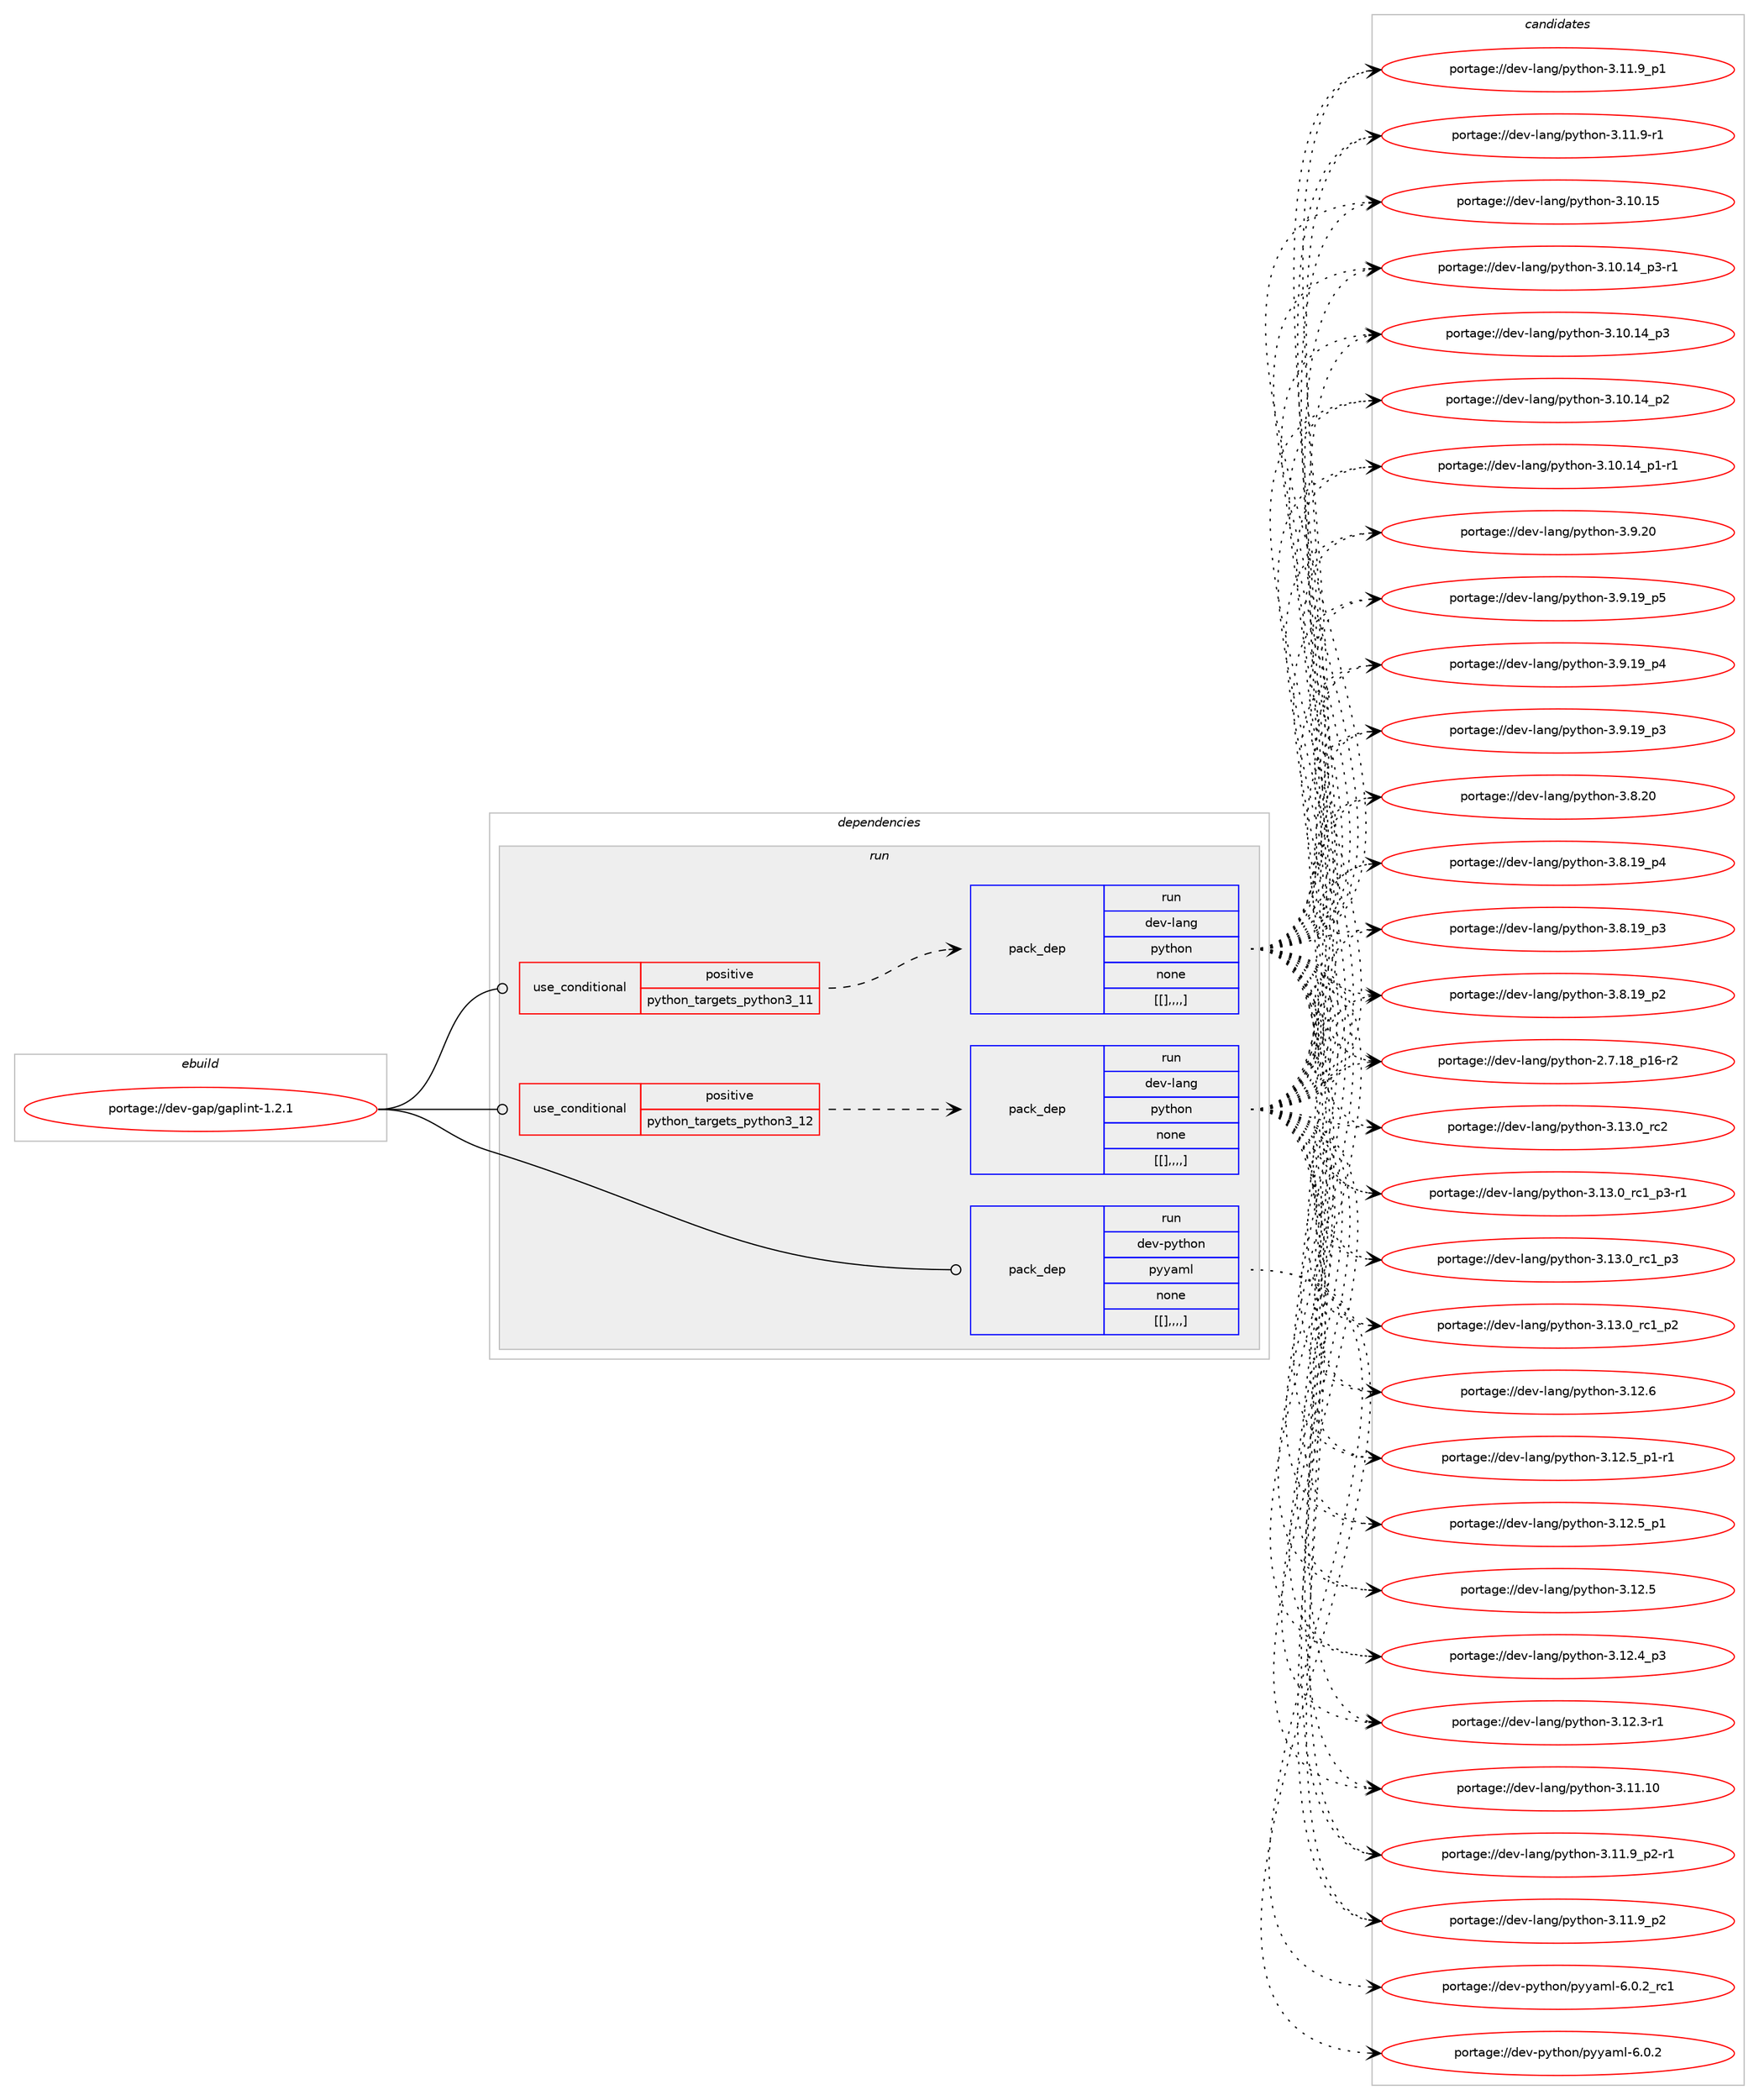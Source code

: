 digraph prolog {

# *************
# Graph options
# *************

newrank=true;
concentrate=true;
compound=true;
graph [rankdir=LR,fontname=Helvetica,fontsize=10,ranksep=1.5];#, ranksep=2.5, nodesep=0.2];
edge  [arrowhead=vee];
node  [fontname=Helvetica,fontsize=10];

# **********
# The ebuild
# **********

subgraph cluster_leftcol {
color=gray;
label=<<i>ebuild</i>>;
id [label="portage://dev-gap/gaplint-1.2.1", color=red, width=4, href="../dev-gap/gaplint-1.2.1.svg"];
}

# ****************
# The dependencies
# ****************

subgraph cluster_midcol {
color=gray;
label=<<i>dependencies</i>>;
subgraph cluster_compile {
fillcolor="#eeeeee";
style=filled;
label=<<i>compile</i>>;
}
subgraph cluster_compileandrun {
fillcolor="#eeeeee";
style=filled;
label=<<i>compile and run</i>>;
}
subgraph cluster_run {
fillcolor="#eeeeee";
style=filled;
label=<<i>run</i>>;
subgraph cond20426 {
dependency76406 [label=<<TABLE BORDER="0" CELLBORDER="1" CELLSPACING="0" CELLPADDING="4"><TR><TD ROWSPAN="3" CELLPADDING="10">use_conditional</TD></TR><TR><TD>positive</TD></TR><TR><TD>python_targets_python3_11</TD></TR></TABLE>>, shape=none, color=red];
subgraph pack55031 {
dependency76407 [label=<<TABLE BORDER="0" CELLBORDER="1" CELLSPACING="0" CELLPADDING="4" WIDTH="220"><TR><TD ROWSPAN="6" CELLPADDING="30">pack_dep</TD></TR><TR><TD WIDTH="110">run</TD></TR><TR><TD>dev-lang</TD></TR><TR><TD>python</TD></TR><TR><TD>none</TD></TR><TR><TD>[[],,,,]</TD></TR></TABLE>>, shape=none, color=blue];
}
dependency76406:e -> dependency76407:w [weight=20,style="dashed",arrowhead="vee"];
}
id:e -> dependency76406:w [weight=20,style="solid",arrowhead="odot"];
subgraph cond20427 {
dependency76408 [label=<<TABLE BORDER="0" CELLBORDER="1" CELLSPACING="0" CELLPADDING="4"><TR><TD ROWSPAN="3" CELLPADDING="10">use_conditional</TD></TR><TR><TD>positive</TD></TR><TR><TD>python_targets_python3_12</TD></TR></TABLE>>, shape=none, color=red];
subgraph pack55032 {
dependency76409 [label=<<TABLE BORDER="0" CELLBORDER="1" CELLSPACING="0" CELLPADDING="4" WIDTH="220"><TR><TD ROWSPAN="6" CELLPADDING="30">pack_dep</TD></TR><TR><TD WIDTH="110">run</TD></TR><TR><TD>dev-lang</TD></TR><TR><TD>python</TD></TR><TR><TD>none</TD></TR><TR><TD>[[],,,,]</TD></TR></TABLE>>, shape=none, color=blue];
}
dependency76408:e -> dependency76409:w [weight=20,style="dashed",arrowhead="vee"];
}
id:e -> dependency76408:w [weight=20,style="solid",arrowhead="odot"];
subgraph pack55033 {
dependency76410 [label=<<TABLE BORDER="0" CELLBORDER="1" CELLSPACING="0" CELLPADDING="4" WIDTH="220"><TR><TD ROWSPAN="6" CELLPADDING="30">pack_dep</TD></TR><TR><TD WIDTH="110">run</TD></TR><TR><TD>dev-python</TD></TR><TR><TD>pyyaml</TD></TR><TR><TD>none</TD></TR><TR><TD>[[],,,,]</TD></TR></TABLE>>, shape=none, color=blue];
}
id:e -> dependency76410:w [weight=20,style="solid",arrowhead="odot"];
}
}

# **************
# The candidates
# **************

subgraph cluster_choices {
rank=same;
color=gray;
label=<<i>candidates</i>>;

subgraph choice55031 {
color=black;
nodesep=1;
choice10010111845108971101034711212111610411111045514649514648951149950 [label="portage://dev-lang/python-3.13.0_rc2", color=red, width=4,href="../dev-lang/python-3.13.0_rc2.svg"];
choice1001011184510897110103471121211161041111104551464951464895114994995112514511449 [label="portage://dev-lang/python-3.13.0_rc1_p3-r1", color=red, width=4,href="../dev-lang/python-3.13.0_rc1_p3-r1.svg"];
choice100101118451089711010347112121116104111110455146495146489511499499511251 [label="portage://dev-lang/python-3.13.0_rc1_p3", color=red, width=4,href="../dev-lang/python-3.13.0_rc1_p3.svg"];
choice100101118451089711010347112121116104111110455146495146489511499499511250 [label="portage://dev-lang/python-3.13.0_rc1_p2", color=red, width=4,href="../dev-lang/python-3.13.0_rc1_p2.svg"];
choice10010111845108971101034711212111610411111045514649504654 [label="portage://dev-lang/python-3.12.6", color=red, width=4,href="../dev-lang/python-3.12.6.svg"];
choice1001011184510897110103471121211161041111104551464950465395112494511449 [label="portage://dev-lang/python-3.12.5_p1-r1", color=red, width=4,href="../dev-lang/python-3.12.5_p1-r1.svg"];
choice100101118451089711010347112121116104111110455146495046539511249 [label="portage://dev-lang/python-3.12.5_p1", color=red, width=4,href="../dev-lang/python-3.12.5_p1.svg"];
choice10010111845108971101034711212111610411111045514649504653 [label="portage://dev-lang/python-3.12.5", color=red, width=4,href="../dev-lang/python-3.12.5.svg"];
choice100101118451089711010347112121116104111110455146495046529511251 [label="portage://dev-lang/python-3.12.4_p3", color=red, width=4,href="../dev-lang/python-3.12.4_p3.svg"];
choice100101118451089711010347112121116104111110455146495046514511449 [label="portage://dev-lang/python-3.12.3-r1", color=red, width=4,href="../dev-lang/python-3.12.3-r1.svg"];
choice1001011184510897110103471121211161041111104551464949464948 [label="portage://dev-lang/python-3.11.10", color=red, width=4,href="../dev-lang/python-3.11.10.svg"];
choice1001011184510897110103471121211161041111104551464949465795112504511449 [label="portage://dev-lang/python-3.11.9_p2-r1", color=red, width=4,href="../dev-lang/python-3.11.9_p2-r1.svg"];
choice100101118451089711010347112121116104111110455146494946579511250 [label="portage://dev-lang/python-3.11.9_p2", color=red, width=4,href="../dev-lang/python-3.11.9_p2.svg"];
choice100101118451089711010347112121116104111110455146494946579511249 [label="portage://dev-lang/python-3.11.9_p1", color=red, width=4,href="../dev-lang/python-3.11.9_p1.svg"];
choice100101118451089711010347112121116104111110455146494946574511449 [label="portage://dev-lang/python-3.11.9-r1", color=red, width=4,href="../dev-lang/python-3.11.9-r1.svg"];
choice1001011184510897110103471121211161041111104551464948464953 [label="portage://dev-lang/python-3.10.15", color=red, width=4,href="../dev-lang/python-3.10.15.svg"];
choice100101118451089711010347112121116104111110455146494846495295112514511449 [label="portage://dev-lang/python-3.10.14_p3-r1", color=red, width=4,href="../dev-lang/python-3.10.14_p3-r1.svg"];
choice10010111845108971101034711212111610411111045514649484649529511251 [label="portage://dev-lang/python-3.10.14_p3", color=red, width=4,href="../dev-lang/python-3.10.14_p3.svg"];
choice10010111845108971101034711212111610411111045514649484649529511250 [label="portage://dev-lang/python-3.10.14_p2", color=red, width=4,href="../dev-lang/python-3.10.14_p2.svg"];
choice100101118451089711010347112121116104111110455146494846495295112494511449 [label="portage://dev-lang/python-3.10.14_p1-r1", color=red, width=4,href="../dev-lang/python-3.10.14_p1-r1.svg"];
choice10010111845108971101034711212111610411111045514657465048 [label="portage://dev-lang/python-3.9.20", color=red, width=4,href="../dev-lang/python-3.9.20.svg"];
choice100101118451089711010347112121116104111110455146574649579511253 [label="portage://dev-lang/python-3.9.19_p5", color=red, width=4,href="../dev-lang/python-3.9.19_p5.svg"];
choice100101118451089711010347112121116104111110455146574649579511252 [label="portage://dev-lang/python-3.9.19_p4", color=red, width=4,href="../dev-lang/python-3.9.19_p4.svg"];
choice100101118451089711010347112121116104111110455146574649579511251 [label="portage://dev-lang/python-3.9.19_p3", color=red, width=4,href="../dev-lang/python-3.9.19_p3.svg"];
choice10010111845108971101034711212111610411111045514656465048 [label="portage://dev-lang/python-3.8.20", color=red, width=4,href="../dev-lang/python-3.8.20.svg"];
choice100101118451089711010347112121116104111110455146564649579511252 [label="portage://dev-lang/python-3.8.19_p4", color=red, width=4,href="../dev-lang/python-3.8.19_p4.svg"];
choice100101118451089711010347112121116104111110455146564649579511251 [label="portage://dev-lang/python-3.8.19_p3", color=red, width=4,href="../dev-lang/python-3.8.19_p3.svg"];
choice100101118451089711010347112121116104111110455146564649579511250 [label="portage://dev-lang/python-3.8.19_p2", color=red, width=4,href="../dev-lang/python-3.8.19_p2.svg"];
choice100101118451089711010347112121116104111110455046554649569511249544511450 [label="portage://dev-lang/python-2.7.18_p16-r2", color=red, width=4,href="../dev-lang/python-2.7.18_p16-r2.svg"];
dependency76407:e -> choice10010111845108971101034711212111610411111045514649514648951149950:w [style=dotted,weight="100"];
dependency76407:e -> choice1001011184510897110103471121211161041111104551464951464895114994995112514511449:w [style=dotted,weight="100"];
dependency76407:e -> choice100101118451089711010347112121116104111110455146495146489511499499511251:w [style=dotted,weight="100"];
dependency76407:e -> choice100101118451089711010347112121116104111110455146495146489511499499511250:w [style=dotted,weight="100"];
dependency76407:e -> choice10010111845108971101034711212111610411111045514649504654:w [style=dotted,weight="100"];
dependency76407:e -> choice1001011184510897110103471121211161041111104551464950465395112494511449:w [style=dotted,weight="100"];
dependency76407:e -> choice100101118451089711010347112121116104111110455146495046539511249:w [style=dotted,weight="100"];
dependency76407:e -> choice10010111845108971101034711212111610411111045514649504653:w [style=dotted,weight="100"];
dependency76407:e -> choice100101118451089711010347112121116104111110455146495046529511251:w [style=dotted,weight="100"];
dependency76407:e -> choice100101118451089711010347112121116104111110455146495046514511449:w [style=dotted,weight="100"];
dependency76407:e -> choice1001011184510897110103471121211161041111104551464949464948:w [style=dotted,weight="100"];
dependency76407:e -> choice1001011184510897110103471121211161041111104551464949465795112504511449:w [style=dotted,weight="100"];
dependency76407:e -> choice100101118451089711010347112121116104111110455146494946579511250:w [style=dotted,weight="100"];
dependency76407:e -> choice100101118451089711010347112121116104111110455146494946579511249:w [style=dotted,weight="100"];
dependency76407:e -> choice100101118451089711010347112121116104111110455146494946574511449:w [style=dotted,weight="100"];
dependency76407:e -> choice1001011184510897110103471121211161041111104551464948464953:w [style=dotted,weight="100"];
dependency76407:e -> choice100101118451089711010347112121116104111110455146494846495295112514511449:w [style=dotted,weight="100"];
dependency76407:e -> choice10010111845108971101034711212111610411111045514649484649529511251:w [style=dotted,weight="100"];
dependency76407:e -> choice10010111845108971101034711212111610411111045514649484649529511250:w [style=dotted,weight="100"];
dependency76407:e -> choice100101118451089711010347112121116104111110455146494846495295112494511449:w [style=dotted,weight="100"];
dependency76407:e -> choice10010111845108971101034711212111610411111045514657465048:w [style=dotted,weight="100"];
dependency76407:e -> choice100101118451089711010347112121116104111110455146574649579511253:w [style=dotted,weight="100"];
dependency76407:e -> choice100101118451089711010347112121116104111110455146574649579511252:w [style=dotted,weight="100"];
dependency76407:e -> choice100101118451089711010347112121116104111110455146574649579511251:w [style=dotted,weight="100"];
dependency76407:e -> choice10010111845108971101034711212111610411111045514656465048:w [style=dotted,weight="100"];
dependency76407:e -> choice100101118451089711010347112121116104111110455146564649579511252:w [style=dotted,weight="100"];
dependency76407:e -> choice100101118451089711010347112121116104111110455146564649579511251:w [style=dotted,weight="100"];
dependency76407:e -> choice100101118451089711010347112121116104111110455146564649579511250:w [style=dotted,weight="100"];
dependency76407:e -> choice100101118451089711010347112121116104111110455046554649569511249544511450:w [style=dotted,weight="100"];
}
subgraph choice55032 {
color=black;
nodesep=1;
choice10010111845108971101034711212111610411111045514649514648951149950 [label="portage://dev-lang/python-3.13.0_rc2", color=red, width=4,href="../dev-lang/python-3.13.0_rc2.svg"];
choice1001011184510897110103471121211161041111104551464951464895114994995112514511449 [label="portage://dev-lang/python-3.13.0_rc1_p3-r1", color=red, width=4,href="../dev-lang/python-3.13.0_rc1_p3-r1.svg"];
choice100101118451089711010347112121116104111110455146495146489511499499511251 [label="portage://dev-lang/python-3.13.0_rc1_p3", color=red, width=4,href="../dev-lang/python-3.13.0_rc1_p3.svg"];
choice100101118451089711010347112121116104111110455146495146489511499499511250 [label="portage://dev-lang/python-3.13.0_rc1_p2", color=red, width=4,href="../dev-lang/python-3.13.0_rc1_p2.svg"];
choice10010111845108971101034711212111610411111045514649504654 [label="portage://dev-lang/python-3.12.6", color=red, width=4,href="../dev-lang/python-3.12.6.svg"];
choice1001011184510897110103471121211161041111104551464950465395112494511449 [label="portage://dev-lang/python-3.12.5_p1-r1", color=red, width=4,href="../dev-lang/python-3.12.5_p1-r1.svg"];
choice100101118451089711010347112121116104111110455146495046539511249 [label="portage://dev-lang/python-3.12.5_p1", color=red, width=4,href="../dev-lang/python-3.12.5_p1.svg"];
choice10010111845108971101034711212111610411111045514649504653 [label="portage://dev-lang/python-3.12.5", color=red, width=4,href="../dev-lang/python-3.12.5.svg"];
choice100101118451089711010347112121116104111110455146495046529511251 [label="portage://dev-lang/python-3.12.4_p3", color=red, width=4,href="../dev-lang/python-3.12.4_p3.svg"];
choice100101118451089711010347112121116104111110455146495046514511449 [label="portage://dev-lang/python-3.12.3-r1", color=red, width=4,href="../dev-lang/python-3.12.3-r1.svg"];
choice1001011184510897110103471121211161041111104551464949464948 [label="portage://dev-lang/python-3.11.10", color=red, width=4,href="../dev-lang/python-3.11.10.svg"];
choice1001011184510897110103471121211161041111104551464949465795112504511449 [label="portage://dev-lang/python-3.11.9_p2-r1", color=red, width=4,href="../dev-lang/python-3.11.9_p2-r1.svg"];
choice100101118451089711010347112121116104111110455146494946579511250 [label="portage://dev-lang/python-3.11.9_p2", color=red, width=4,href="../dev-lang/python-3.11.9_p2.svg"];
choice100101118451089711010347112121116104111110455146494946579511249 [label="portage://dev-lang/python-3.11.9_p1", color=red, width=4,href="../dev-lang/python-3.11.9_p1.svg"];
choice100101118451089711010347112121116104111110455146494946574511449 [label="portage://dev-lang/python-3.11.9-r1", color=red, width=4,href="../dev-lang/python-3.11.9-r1.svg"];
choice1001011184510897110103471121211161041111104551464948464953 [label="portage://dev-lang/python-3.10.15", color=red, width=4,href="../dev-lang/python-3.10.15.svg"];
choice100101118451089711010347112121116104111110455146494846495295112514511449 [label="portage://dev-lang/python-3.10.14_p3-r1", color=red, width=4,href="../dev-lang/python-3.10.14_p3-r1.svg"];
choice10010111845108971101034711212111610411111045514649484649529511251 [label="portage://dev-lang/python-3.10.14_p3", color=red, width=4,href="../dev-lang/python-3.10.14_p3.svg"];
choice10010111845108971101034711212111610411111045514649484649529511250 [label="portage://dev-lang/python-3.10.14_p2", color=red, width=4,href="../dev-lang/python-3.10.14_p2.svg"];
choice100101118451089711010347112121116104111110455146494846495295112494511449 [label="portage://dev-lang/python-3.10.14_p1-r1", color=red, width=4,href="../dev-lang/python-3.10.14_p1-r1.svg"];
choice10010111845108971101034711212111610411111045514657465048 [label="portage://dev-lang/python-3.9.20", color=red, width=4,href="../dev-lang/python-3.9.20.svg"];
choice100101118451089711010347112121116104111110455146574649579511253 [label="portage://dev-lang/python-3.9.19_p5", color=red, width=4,href="../dev-lang/python-3.9.19_p5.svg"];
choice100101118451089711010347112121116104111110455146574649579511252 [label="portage://dev-lang/python-3.9.19_p4", color=red, width=4,href="../dev-lang/python-3.9.19_p4.svg"];
choice100101118451089711010347112121116104111110455146574649579511251 [label="portage://dev-lang/python-3.9.19_p3", color=red, width=4,href="../dev-lang/python-3.9.19_p3.svg"];
choice10010111845108971101034711212111610411111045514656465048 [label="portage://dev-lang/python-3.8.20", color=red, width=4,href="../dev-lang/python-3.8.20.svg"];
choice100101118451089711010347112121116104111110455146564649579511252 [label="portage://dev-lang/python-3.8.19_p4", color=red, width=4,href="../dev-lang/python-3.8.19_p4.svg"];
choice100101118451089711010347112121116104111110455146564649579511251 [label="portage://dev-lang/python-3.8.19_p3", color=red, width=4,href="../dev-lang/python-3.8.19_p3.svg"];
choice100101118451089711010347112121116104111110455146564649579511250 [label="portage://dev-lang/python-3.8.19_p2", color=red, width=4,href="../dev-lang/python-3.8.19_p2.svg"];
choice100101118451089711010347112121116104111110455046554649569511249544511450 [label="portage://dev-lang/python-2.7.18_p16-r2", color=red, width=4,href="../dev-lang/python-2.7.18_p16-r2.svg"];
dependency76409:e -> choice10010111845108971101034711212111610411111045514649514648951149950:w [style=dotted,weight="100"];
dependency76409:e -> choice1001011184510897110103471121211161041111104551464951464895114994995112514511449:w [style=dotted,weight="100"];
dependency76409:e -> choice100101118451089711010347112121116104111110455146495146489511499499511251:w [style=dotted,weight="100"];
dependency76409:e -> choice100101118451089711010347112121116104111110455146495146489511499499511250:w [style=dotted,weight="100"];
dependency76409:e -> choice10010111845108971101034711212111610411111045514649504654:w [style=dotted,weight="100"];
dependency76409:e -> choice1001011184510897110103471121211161041111104551464950465395112494511449:w [style=dotted,weight="100"];
dependency76409:e -> choice100101118451089711010347112121116104111110455146495046539511249:w [style=dotted,weight="100"];
dependency76409:e -> choice10010111845108971101034711212111610411111045514649504653:w [style=dotted,weight="100"];
dependency76409:e -> choice100101118451089711010347112121116104111110455146495046529511251:w [style=dotted,weight="100"];
dependency76409:e -> choice100101118451089711010347112121116104111110455146495046514511449:w [style=dotted,weight="100"];
dependency76409:e -> choice1001011184510897110103471121211161041111104551464949464948:w [style=dotted,weight="100"];
dependency76409:e -> choice1001011184510897110103471121211161041111104551464949465795112504511449:w [style=dotted,weight="100"];
dependency76409:e -> choice100101118451089711010347112121116104111110455146494946579511250:w [style=dotted,weight="100"];
dependency76409:e -> choice100101118451089711010347112121116104111110455146494946579511249:w [style=dotted,weight="100"];
dependency76409:e -> choice100101118451089711010347112121116104111110455146494946574511449:w [style=dotted,weight="100"];
dependency76409:e -> choice1001011184510897110103471121211161041111104551464948464953:w [style=dotted,weight="100"];
dependency76409:e -> choice100101118451089711010347112121116104111110455146494846495295112514511449:w [style=dotted,weight="100"];
dependency76409:e -> choice10010111845108971101034711212111610411111045514649484649529511251:w [style=dotted,weight="100"];
dependency76409:e -> choice10010111845108971101034711212111610411111045514649484649529511250:w [style=dotted,weight="100"];
dependency76409:e -> choice100101118451089711010347112121116104111110455146494846495295112494511449:w [style=dotted,weight="100"];
dependency76409:e -> choice10010111845108971101034711212111610411111045514657465048:w [style=dotted,weight="100"];
dependency76409:e -> choice100101118451089711010347112121116104111110455146574649579511253:w [style=dotted,weight="100"];
dependency76409:e -> choice100101118451089711010347112121116104111110455146574649579511252:w [style=dotted,weight="100"];
dependency76409:e -> choice100101118451089711010347112121116104111110455146574649579511251:w [style=dotted,weight="100"];
dependency76409:e -> choice10010111845108971101034711212111610411111045514656465048:w [style=dotted,weight="100"];
dependency76409:e -> choice100101118451089711010347112121116104111110455146564649579511252:w [style=dotted,weight="100"];
dependency76409:e -> choice100101118451089711010347112121116104111110455146564649579511251:w [style=dotted,weight="100"];
dependency76409:e -> choice100101118451089711010347112121116104111110455146564649579511250:w [style=dotted,weight="100"];
dependency76409:e -> choice100101118451089711010347112121116104111110455046554649569511249544511450:w [style=dotted,weight="100"];
}
subgraph choice55033 {
color=black;
nodesep=1;
choice100101118451121211161041111104711212112197109108455446484650951149949 [label="portage://dev-python/pyyaml-6.0.2_rc1", color=red, width=4,href="../dev-python/pyyaml-6.0.2_rc1.svg"];
choice100101118451121211161041111104711212112197109108455446484650 [label="portage://dev-python/pyyaml-6.0.2", color=red, width=4,href="../dev-python/pyyaml-6.0.2.svg"];
dependency76410:e -> choice100101118451121211161041111104711212112197109108455446484650951149949:w [style=dotted,weight="100"];
dependency76410:e -> choice100101118451121211161041111104711212112197109108455446484650:w [style=dotted,weight="100"];
}
}

}
